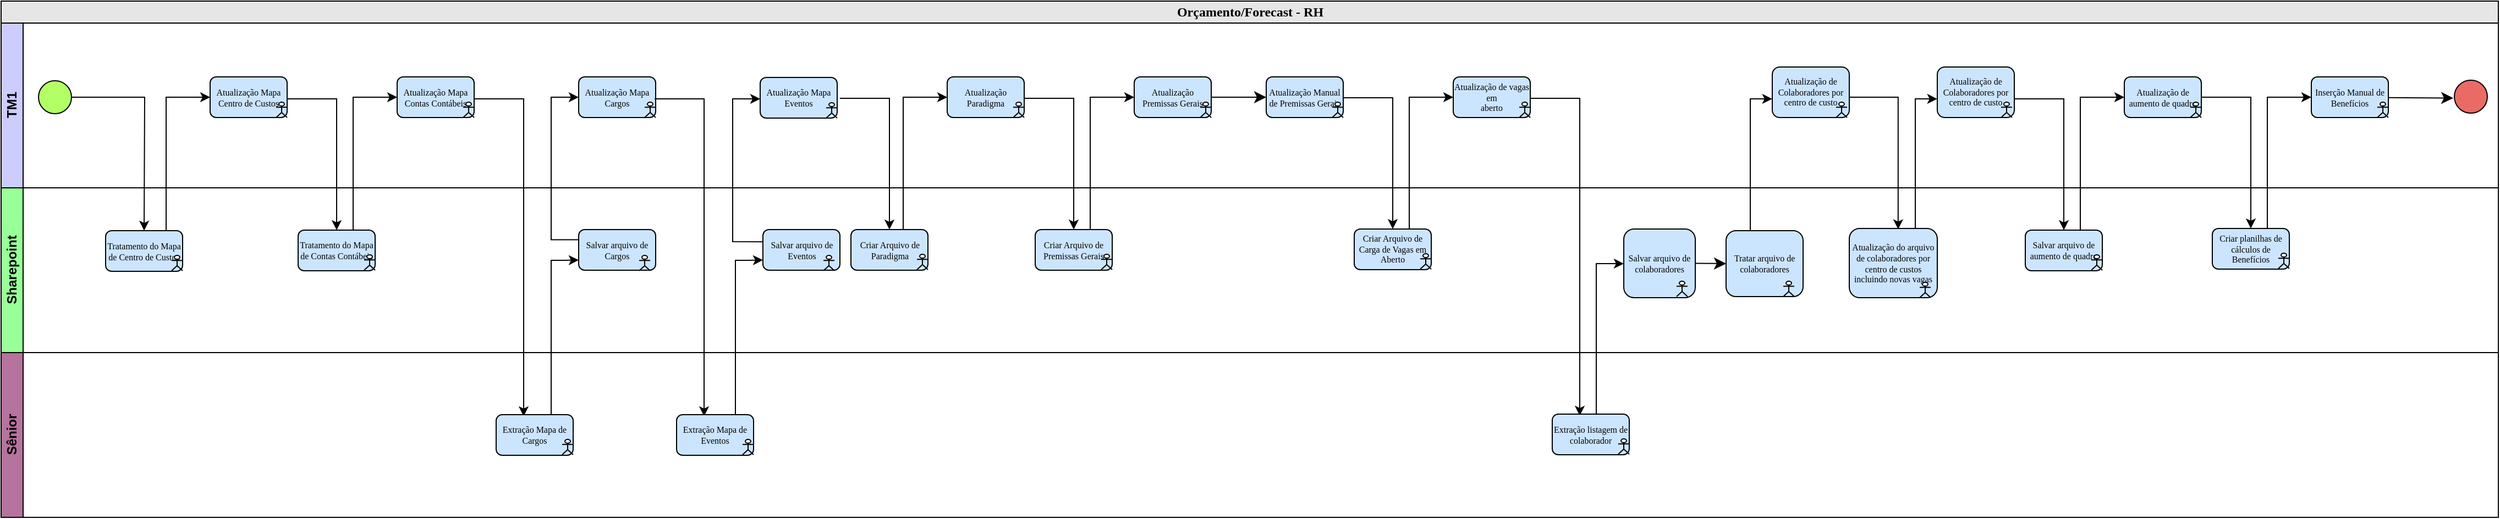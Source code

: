 <mxfile version="26.2.10">
  <diagram name="Página-1" id="zaccTUnuGCBbCXdNSI78">
    <mxGraphModel dx="2780" dy="1325" grid="1" gridSize="10" guides="1" tooltips="1" connect="1" arrows="1" fold="1" page="0" pageScale="1" pageWidth="827" pageHeight="1169" math="0" shadow="0">
      <root>
        <mxCell id="0" />
        <mxCell id="1" parent="0" />
        <object label="&lt;font style=&quot;font-size: 12px&quot;&gt;Orçamento/Forecast - RH&lt;br&gt;&lt;/font&gt;" id="SP4KQLIQNHfuo-DQ70CP-25">
          <mxCell style="swimlane;html=1;childLayout=stackLayout;horizontal=1;startSize=20;horizontalStack=0;rounded=0;shadow=0;labelBackgroundColor=none;strokeWidth=1;fontFamily=Verdana;fontSize=8;align=center;fillColor=#E6E6E6;" vertex="1" parent="1">
            <mxGeometry x="-140" y="1" width="2270" height="470" as="geometry">
              <mxRectangle x="180" y="74" width="230" height="20" as="alternateBounds" />
            </mxGeometry>
          </mxCell>
        </object>
        <mxCell id="SP4KQLIQNHfuo-DQ70CP-27" value="TM1" style="swimlane;html=1;startSize=20;horizontal=0;fillColor=#CCCCFF;" vertex="1" parent="SP4KQLIQNHfuo-DQ70CP-25">
          <mxGeometry y="20" width="2270" height="150" as="geometry">
            <mxRectangle y="170" width="760" height="20" as="alternateBounds" />
          </mxGeometry>
        </mxCell>
        <mxCell id="SP4KQLIQNHfuo-DQ70CP-28" value="" style="ellipse;whiteSpace=wrap;html=1;rounded=0;shadow=0;labelBackgroundColor=none;strokeWidth=1;fontFamily=Verdana;fontSize=8;align=center;fillColor=#B3FF66;" vertex="1" parent="SP4KQLIQNHfuo-DQ70CP-27">
          <mxGeometry x="34" y="52.5" width="30" height="30" as="geometry" />
        </mxCell>
        <mxCell id="SP4KQLIQNHfuo-DQ70CP-33" value="" style="ellipse;whiteSpace=wrap;html=1;rounded=0;shadow=0;labelBackgroundColor=none;strokeWidth=1;fontFamily=Verdana;fontSize=8;align=center;fillColor=#EA6B66;" vertex="1" parent="SP4KQLIQNHfuo-DQ70CP-27">
          <mxGeometry x="2230" y="52" width="30" height="30" as="geometry" />
        </mxCell>
        <mxCell id="SP4KQLIQNHfuo-DQ70CP-72" value="Atualização Mapa Centro de Custos" style="rounded=1;whiteSpace=wrap;html=1;shadow=0;labelBackgroundColor=none;strokeWidth=1;fontFamily=Verdana;fontSize=8;align=center;fillColor=#CCE5FF;" vertex="1" parent="SP4KQLIQNHfuo-DQ70CP-27">
          <mxGeometry x="190" y="49" width="70" height="37" as="geometry" />
        </mxCell>
        <mxCell id="SP4KQLIQNHfuo-DQ70CP-77" value="" style="shape=umlActor;verticalLabelPosition=bottom;verticalAlign=top;html=1;outlineConnect=0;" vertex="1" parent="SP4KQLIQNHfuo-DQ70CP-27">
          <mxGeometry x="250" y="72" width="10" height="14" as="geometry" />
        </mxCell>
        <mxCell id="SP4KQLIQNHfuo-DQ70CP-80" style="edgeStyle=orthogonalEdgeStyle;rounded=0;orthogonalLoop=1;jettySize=auto;html=1;exitX=1;exitY=0.5;exitDx=0;exitDy=0;fontSize=10;entryX=0.5;entryY=0;entryDx=0;entryDy=0;" edge="1" parent="SP4KQLIQNHfuo-DQ70CP-27" target="SP4KQLIQNHfuo-DQ70CP-78">
          <mxGeometry relative="1" as="geometry">
            <mxPoint x="260" y="69" as="sourcePoint" />
            <mxPoint x="326" y="190" as="targetPoint" />
            <Array as="points">
              <mxPoint x="305" y="69" />
            </Array>
          </mxGeometry>
        </mxCell>
        <mxCell id="SP4KQLIQNHfuo-DQ70CP-81" value="Atualização Mapa Contas Contábeis" style="rounded=1;whiteSpace=wrap;html=1;shadow=0;labelBackgroundColor=none;strokeWidth=1;fontFamily=Verdana;fontSize=8;align=center;fillColor=#CCE5FF;" vertex="1" parent="SP4KQLIQNHfuo-DQ70CP-27">
          <mxGeometry x="360" y="49" width="70" height="37" as="geometry" />
        </mxCell>
        <mxCell id="SP4KQLIQNHfuo-DQ70CP-82" value="" style="shape=umlActor;verticalLabelPosition=bottom;verticalAlign=top;html=1;outlineConnect=0;" vertex="1" parent="SP4KQLIQNHfuo-DQ70CP-27">
          <mxGeometry x="420" y="72" width="10" height="14" as="geometry" />
        </mxCell>
        <mxCell id="SP4KQLIQNHfuo-DQ70CP-83" style="edgeStyle=orthogonalEdgeStyle;rounded=0;orthogonalLoop=1;jettySize=auto;html=1;exitX=1;exitY=0.5;exitDx=0;exitDy=0;fontSize=10;entryX=0;entryY=0.5;entryDx=0;entryDy=0;" edge="1" parent="SP4KQLIQNHfuo-DQ70CP-27" target="SP4KQLIQNHfuo-DQ70CP-81">
          <mxGeometry relative="1" as="geometry">
            <mxPoint x="310" y="189" as="sourcePoint" />
            <mxPoint x="376" y="310" as="targetPoint" />
            <Array as="points">
              <mxPoint x="320" y="189" />
              <mxPoint x="320" y="68" />
            </Array>
          </mxGeometry>
        </mxCell>
        <mxCell id="SP4KQLIQNHfuo-DQ70CP-86" style="edgeStyle=orthogonalEdgeStyle;rounded=0;orthogonalLoop=1;jettySize=auto;html=1;exitX=1;exitY=0.5;exitDx=0;exitDy=0;fontSize=10;entryX=0.371;entryY=0.041;entryDx=0;entryDy=0;entryPerimeter=0;" edge="1" parent="SP4KQLIQNHfuo-DQ70CP-27" target="SP4KQLIQNHfuo-DQ70CP-84">
          <mxGeometry relative="1" as="geometry">
            <mxPoint x="430" y="69" as="sourcePoint" />
            <mxPoint x="475" y="189" as="targetPoint" />
            <Array as="points">
              <mxPoint x="475" y="69" />
            </Array>
          </mxGeometry>
        </mxCell>
        <mxCell id="SP4KQLIQNHfuo-DQ70CP-87" value="Atualização Mapa Cargos" style="rounded=1;whiteSpace=wrap;html=1;shadow=0;labelBackgroundColor=none;strokeWidth=1;fontFamily=Verdana;fontSize=8;align=center;fillColor=#CCE5FF;" vertex="1" parent="SP4KQLIQNHfuo-DQ70CP-27">
          <mxGeometry x="525" y="49" width="70" height="37" as="geometry" />
        </mxCell>
        <mxCell id="SP4KQLIQNHfuo-DQ70CP-88" value="" style="shape=umlActor;verticalLabelPosition=bottom;verticalAlign=top;html=1;outlineConnect=0;" vertex="1" parent="SP4KQLIQNHfuo-DQ70CP-27">
          <mxGeometry x="585" y="72" width="10" height="14" as="geometry" />
        </mxCell>
        <mxCell id="SP4KQLIQNHfuo-DQ70CP-94" value="Atualização Mapa Eventos" style="rounded=1;whiteSpace=wrap;html=1;shadow=0;labelBackgroundColor=none;strokeWidth=1;fontFamily=Verdana;fontSize=8;align=center;fillColor=#CCE5FF;" vertex="1" parent="SP4KQLIQNHfuo-DQ70CP-27">
          <mxGeometry x="690" y="49.5" width="70" height="37" as="geometry" />
        </mxCell>
        <mxCell id="SP4KQLIQNHfuo-DQ70CP-95" value="" style="shape=umlActor;verticalLabelPosition=bottom;verticalAlign=top;html=1;outlineConnect=0;" vertex="1" parent="SP4KQLIQNHfuo-DQ70CP-27">
          <mxGeometry x="750" y="72.5" width="10" height="14" as="geometry" />
        </mxCell>
        <mxCell id="SP4KQLIQNHfuo-DQ70CP-102" style="edgeStyle=orthogonalEdgeStyle;rounded=0;orthogonalLoop=1;jettySize=auto;html=1;fontSize=10;entryX=0;entryY=0.5;entryDx=0;entryDy=0;exitX=-0.004;exitY=0.301;exitDx=0;exitDy=0;exitPerimeter=0;" edge="1" parent="SP4KQLIQNHfuo-DQ70CP-27" source="SP4KQLIQNHfuo-DQ70CP-99">
          <mxGeometry relative="1" as="geometry">
            <mxPoint x="690" y="199" as="sourcePoint" />
            <mxPoint x="690" y="69" as="targetPoint" />
            <Array as="points">
              <mxPoint x="690" y="199" />
              <mxPoint x="665" y="199" />
              <mxPoint x="665" y="69" />
            </Array>
          </mxGeometry>
        </mxCell>
        <mxCell id="SP4KQLIQNHfuo-DQ70CP-111" value="Atualização Paradigma" style="rounded=1;whiteSpace=wrap;html=1;shadow=0;labelBackgroundColor=none;strokeWidth=1;fontFamily=Verdana;fontSize=8;align=center;fillColor=#CCE5FF;" vertex="1" parent="SP4KQLIQNHfuo-DQ70CP-27">
          <mxGeometry x="860" y="49" width="70" height="37" as="geometry" />
        </mxCell>
        <mxCell id="SP4KQLIQNHfuo-DQ70CP-112" value="" style="shape=umlActor;verticalLabelPosition=bottom;verticalAlign=top;html=1;outlineConnect=0;" vertex="1" parent="SP4KQLIQNHfuo-DQ70CP-27">
          <mxGeometry x="920" y="72" width="10" height="14" as="geometry" />
        </mxCell>
        <mxCell id="SP4KQLIQNHfuo-DQ70CP-113" style="edgeStyle=orthogonalEdgeStyle;rounded=0;orthogonalLoop=1;jettySize=auto;html=1;exitX=1;exitY=0.5;exitDx=0;exitDy=0;fontSize=10;entryX=0;entryY=0.5;entryDx=0;entryDy=0;" edge="1" parent="SP4KQLIQNHfuo-DQ70CP-27" target="SP4KQLIQNHfuo-DQ70CP-111">
          <mxGeometry relative="1" as="geometry">
            <mxPoint x="810" y="189" as="sourcePoint" />
            <mxPoint x="876" y="310" as="targetPoint" />
            <Array as="points">
              <mxPoint x="820" y="189" />
              <mxPoint x="820" y="68" />
            </Array>
          </mxGeometry>
        </mxCell>
        <mxCell id="SP4KQLIQNHfuo-DQ70CP-117" value="Atualização Premissas Gerais" style="rounded=1;whiteSpace=wrap;html=1;shadow=0;labelBackgroundColor=none;strokeWidth=1;fontFamily=Verdana;fontSize=8;align=center;fillColor=#CCE5FF;" vertex="1" parent="SP4KQLIQNHfuo-DQ70CP-27">
          <mxGeometry x="1030" y="49" width="70" height="37" as="geometry" />
        </mxCell>
        <mxCell id="SP4KQLIQNHfuo-DQ70CP-118" value="" style="shape=umlActor;verticalLabelPosition=bottom;verticalAlign=top;html=1;outlineConnect=0;" vertex="1" parent="SP4KQLIQNHfuo-DQ70CP-27">
          <mxGeometry x="1090" y="72" width="10" height="14" as="geometry" />
        </mxCell>
        <mxCell id="SP4KQLIQNHfuo-DQ70CP-119" style="edgeStyle=orthogonalEdgeStyle;rounded=0;orthogonalLoop=1;jettySize=auto;html=1;exitX=1;exitY=0.5;exitDx=0;exitDy=0;fontSize=10;entryX=0;entryY=0.5;entryDx=0;entryDy=0;" edge="1" parent="SP4KQLIQNHfuo-DQ70CP-27" target="SP4KQLIQNHfuo-DQ70CP-117">
          <mxGeometry relative="1" as="geometry">
            <mxPoint x="980" y="189" as="sourcePoint" />
            <mxPoint x="1046" y="310" as="targetPoint" />
            <Array as="points">
              <mxPoint x="990" y="189" />
              <mxPoint x="990" y="68" />
            </Array>
          </mxGeometry>
        </mxCell>
        <mxCell id="SP4KQLIQNHfuo-DQ70CP-120" value="Atualização Manual de Premissas Gerais" style="rounded=1;whiteSpace=wrap;html=1;shadow=0;labelBackgroundColor=none;strokeWidth=1;fontFamily=Verdana;fontSize=8;align=center;fillColor=#CCE5FF;" vertex="1" parent="SP4KQLIQNHfuo-DQ70CP-27">
          <mxGeometry x="1150" y="49" width="70" height="37" as="geometry" />
        </mxCell>
        <mxCell id="SP4KQLIQNHfuo-DQ70CP-121" value="" style="shape=umlActor;verticalLabelPosition=bottom;verticalAlign=top;html=1;outlineConnect=0;" vertex="1" parent="SP4KQLIQNHfuo-DQ70CP-27">
          <mxGeometry x="1210" y="72" width="10" height="14" as="geometry" />
        </mxCell>
        <mxCell id="SP4KQLIQNHfuo-DQ70CP-124" value="" style="endArrow=classic;html=1;rounded=0;fontSize=12;startSize=8;endSize=8;curved=1;exitX=1;exitY=0.5;exitDx=0;exitDy=0;entryX=0;entryY=0.5;entryDx=0;entryDy=0;" edge="1" parent="SP4KQLIQNHfuo-DQ70CP-27" source="SP4KQLIQNHfuo-DQ70CP-117" target="SP4KQLIQNHfuo-DQ70CP-120">
          <mxGeometry width="50" height="50" relative="1" as="geometry">
            <mxPoint x="1090" y="129" as="sourcePoint" />
            <mxPoint x="1140" y="79" as="targetPoint" />
          </mxGeometry>
        </mxCell>
        <mxCell id="SP4KQLIQNHfuo-DQ70CP-145" value="Atualização de vagas em &lt;br&gt;aberto" style="rounded=1;whiteSpace=wrap;html=1;shadow=0;labelBackgroundColor=none;strokeWidth=1;fontFamily=Verdana;fontSize=8;align=center;fillColor=#CCE5FF;" vertex="1" parent="SP4KQLIQNHfuo-DQ70CP-27">
          <mxGeometry x="1320" y="49" width="70" height="37" as="geometry" />
        </mxCell>
        <mxCell id="SP4KQLIQNHfuo-DQ70CP-146" value="" style="shape=umlActor;verticalLabelPosition=bottom;verticalAlign=top;html=1;outlineConnect=0;" vertex="1" parent="SP4KQLIQNHfuo-DQ70CP-27">
          <mxGeometry x="1380" y="72" width="10" height="14" as="geometry" />
        </mxCell>
        <mxCell id="SP4KQLIQNHfuo-DQ70CP-147" style="edgeStyle=orthogonalEdgeStyle;rounded=0;orthogonalLoop=1;jettySize=auto;html=1;exitX=1;exitY=0.5;exitDx=0;exitDy=0;fontSize=10;entryX=0;entryY=0.5;entryDx=0;entryDy=0;" edge="1" parent="SP4KQLIQNHfuo-DQ70CP-27" target="SP4KQLIQNHfuo-DQ70CP-145">
          <mxGeometry relative="1" as="geometry">
            <mxPoint x="1270" y="189" as="sourcePoint" />
            <mxPoint x="1336" y="310" as="targetPoint" />
            <Array as="points">
              <mxPoint x="1280" y="189" />
              <mxPoint x="1280" y="68" />
            </Array>
          </mxGeometry>
        </mxCell>
        <mxCell id="SP4KQLIQNHfuo-DQ70CP-161" value="Atualização de Colaboradores por centro de custo" style="rounded=1;whiteSpace=wrap;html=1;shadow=0;labelBackgroundColor=none;strokeWidth=1;fontFamily=Verdana;fontSize=8;align=center;fillColor=#CCE5FF;" vertex="1" parent="SP4KQLIQNHfuo-DQ70CP-27">
          <mxGeometry x="1610" y="40" width="70" height="46" as="geometry" />
        </mxCell>
        <mxCell id="SP4KQLIQNHfuo-DQ70CP-162" value="" style="shape=umlActor;verticalLabelPosition=bottom;verticalAlign=top;html=1;outlineConnect=0;" vertex="1" parent="SP4KQLIQNHfuo-DQ70CP-27">
          <mxGeometry x="1668" y="72" width="10" height="14" as="geometry" />
        </mxCell>
        <mxCell id="SP4KQLIQNHfuo-DQ70CP-163" style="edgeStyle=orthogonalEdgeStyle;rounded=0;orthogonalLoop=1;jettySize=auto;html=1;exitX=1;exitY=0.5;exitDx=0;exitDy=0;fontSize=10;entryX=-0.002;entryY=0.633;entryDx=0;entryDy=0;entryPerimeter=0;" edge="1" parent="SP4KQLIQNHfuo-DQ70CP-27" target="SP4KQLIQNHfuo-DQ70CP-161">
          <mxGeometry relative="1" as="geometry">
            <mxPoint x="1580" y="189" as="sourcePoint" />
            <mxPoint x="1600" y="59" as="targetPoint" />
            <Array as="points">
              <mxPoint x="1590" y="189" />
              <mxPoint x="1590" y="69" />
              <mxPoint x="1610" y="69" />
            </Array>
          </mxGeometry>
        </mxCell>
        <mxCell id="SP4KQLIQNHfuo-DQ70CP-167" value="Atualização de Colaboradores por centro de custo" style="rounded=1;whiteSpace=wrap;html=1;shadow=0;labelBackgroundColor=none;strokeWidth=1;fontFamily=Verdana;fontSize=8;align=center;fillColor=#CCE5FF;" vertex="1" parent="SP4KQLIQNHfuo-DQ70CP-27">
          <mxGeometry x="1760" y="40" width="70" height="46" as="geometry" />
        </mxCell>
        <mxCell id="SP4KQLIQNHfuo-DQ70CP-168" value="" style="shape=umlActor;verticalLabelPosition=bottom;verticalAlign=top;html=1;outlineConnect=0;" vertex="1" parent="SP4KQLIQNHfuo-DQ70CP-27">
          <mxGeometry x="1818" y="72" width="10" height="14" as="geometry" />
        </mxCell>
        <mxCell id="SP4KQLIQNHfuo-DQ70CP-169" style="edgeStyle=orthogonalEdgeStyle;rounded=0;orthogonalLoop=1;jettySize=auto;html=1;exitX=1;exitY=0.5;exitDx=0;exitDy=0;fontSize=10;entryX=-0.002;entryY=0.633;entryDx=0;entryDy=0;entryPerimeter=0;" edge="1" parent="SP4KQLIQNHfuo-DQ70CP-27" target="SP4KQLIQNHfuo-DQ70CP-167">
          <mxGeometry relative="1" as="geometry">
            <mxPoint x="1730" y="189" as="sourcePoint" />
            <mxPoint x="1750" y="59" as="targetPoint" />
            <Array as="points">
              <mxPoint x="1740" y="189" />
              <mxPoint x="1740" y="69" />
              <mxPoint x="1760" y="69" />
            </Array>
          </mxGeometry>
        </mxCell>
        <mxCell id="SP4KQLIQNHfuo-DQ70CP-175" value="Atualização de aumento de quadro" style="rounded=1;whiteSpace=wrap;html=1;shadow=0;labelBackgroundColor=none;strokeWidth=1;fontFamily=Verdana;fontSize=8;align=center;fillColor=#CCE5FF;" vertex="1" parent="SP4KQLIQNHfuo-DQ70CP-27">
          <mxGeometry x="1930" y="49" width="70" height="37" as="geometry" />
        </mxCell>
        <mxCell id="SP4KQLIQNHfuo-DQ70CP-176" value="" style="shape=umlActor;verticalLabelPosition=bottom;verticalAlign=top;html=1;outlineConnect=0;" vertex="1" parent="SP4KQLIQNHfuo-DQ70CP-27">
          <mxGeometry x="1990" y="72" width="10" height="14" as="geometry" />
        </mxCell>
        <mxCell id="SP4KQLIQNHfuo-DQ70CP-177" style="edgeStyle=orthogonalEdgeStyle;rounded=0;orthogonalLoop=1;jettySize=auto;html=1;exitX=1;exitY=0.5;exitDx=0;exitDy=0;fontSize=10;entryX=0;entryY=0.5;entryDx=0;entryDy=0;" edge="1" parent="SP4KQLIQNHfuo-DQ70CP-27" target="SP4KQLIQNHfuo-DQ70CP-175">
          <mxGeometry relative="1" as="geometry">
            <mxPoint x="1880" y="189" as="sourcePoint" />
            <mxPoint x="1946" y="310" as="targetPoint" />
            <Array as="points">
              <mxPoint x="1890" y="189" />
              <mxPoint x="1890" y="68" />
            </Array>
          </mxGeometry>
        </mxCell>
        <mxCell id="SP4KQLIQNHfuo-DQ70CP-181" value="Inserção Manual de Benefícios" style="rounded=1;whiteSpace=wrap;html=1;shadow=0;labelBackgroundColor=none;strokeWidth=1;fontFamily=Verdana;fontSize=8;align=center;fillColor=#CCE5FF;" vertex="1" parent="SP4KQLIQNHfuo-DQ70CP-27">
          <mxGeometry x="2100" y="49" width="70" height="37" as="geometry" />
        </mxCell>
        <mxCell id="SP4KQLIQNHfuo-DQ70CP-182" value="" style="shape=umlActor;verticalLabelPosition=bottom;verticalAlign=top;html=1;outlineConnect=0;" vertex="1" parent="SP4KQLIQNHfuo-DQ70CP-27">
          <mxGeometry x="2160" y="72" width="10" height="14" as="geometry" />
        </mxCell>
        <mxCell id="SP4KQLIQNHfuo-DQ70CP-183" style="edgeStyle=orthogonalEdgeStyle;rounded=0;orthogonalLoop=1;jettySize=auto;html=1;exitX=1;exitY=0.5;exitDx=0;exitDy=0;fontSize=10;entryX=0;entryY=0.5;entryDx=0;entryDy=0;" edge="1" parent="SP4KQLIQNHfuo-DQ70CP-27" target="SP4KQLIQNHfuo-DQ70CP-181">
          <mxGeometry relative="1" as="geometry">
            <mxPoint x="2050" y="189" as="sourcePoint" />
            <mxPoint x="2116" y="310" as="targetPoint" />
            <Array as="points">
              <mxPoint x="2060" y="189" />
              <mxPoint x="2060" y="68" />
            </Array>
          </mxGeometry>
        </mxCell>
        <mxCell id="SP4KQLIQNHfuo-DQ70CP-184" value="" style="endArrow=classic;html=1;rounded=0;fontSize=12;startSize=8;endSize=8;curved=1;exitX=1;exitY=0.5;exitDx=0;exitDy=0;entryX=-0.032;entryY=0.542;entryDx=0;entryDy=0;entryPerimeter=0;" edge="1" parent="SP4KQLIQNHfuo-DQ70CP-27" target="SP4KQLIQNHfuo-DQ70CP-33">
          <mxGeometry width="50" height="50" relative="1" as="geometry">
            <mxPoint x="2170" y="67.9" as="sourcePoint" />
            <mxPoint x="2198" y="67.9" as="targetPoint" />
          </mxGeometry>
        </mxCell>
        <mxCell id="SP4KQLIQNHfuo-DQ70CP-51" value="Sharepoi&lt;span style=&quot;background-color: transparent; color: light-dark(rgb(0, 0, 0), rgb(255, 255, 255));&quot;&gt;nt&lt;/span&gt;" style="swimlane;html=1;startSize=20;horizontal=0;fillColor=#99FF99;" vertex="1" parent="SP4KQLIQNHfuo-DQ70CP-25">
          <mxGeometry y="170" width="2270" height="150" as="geometry">
            <mxRectangle y="320" width="760" height="20" as="alternateBounds" />
          </mxGeometry>
        </mxCell>
        <mxCell id="SP4KQLIQNHfuo-DQ70CP-67" value="Tratamento do Mapa de Centro de Custos" style="rounded=1;whiteSpace=wrap;html=1;shadow=0;labelBackgroundColor=none;strokeWidth=1;fontFamily=Verdana;fontSize=8;align=center;fillColor=#CCE5FF;" vertex="1" parent="SP4KQLIQNHfuo-DQ70CP-51">
          <mxGeometry x="95" y="39" width="70" height="37" as="geometry" />
        </mxCell>
        <mxCell id="SP4KQLIQNHfuo-DQ70CP-68" value="" style="shape=umlActor;verticalLabelPosition=bottom;verticalAlign=top;html=1;outlineConnect=0;" vertex="1" parent="SP4KQLIQNHfuo-DQ70CP-51">
          <mxGeometry x="155" y="61.5" width="10" height="14" as="geometry" />
        </mxCell>
        <mxCell id="SP4KQLIQNHfuo-DQ70CP-76" style="edgeStyle=orthogonalEdgeStyle;rounded=0;orthogonalLoop=1;jettySize=auto;html=1;exitX=1;exitY=0.5;exitDx=0;exitDy=0;fontSize=10;entryX=0;entryY=0.5;entryDx=0;entryDy=0;" edge="1" parent="SP4KQLIQNHfuo-DQ70CP-51" target="SP4KQLIQNHfuo-DQ70CP-72">
          <mxGeometry relative="1" as="geometry">
            <mxPoint x="140" y="39" as="sourcePoint" />
            <mxPoint x="206" y="160" as="targetPoint" />
            <Array as="points">
              <mxPoint x="150" y="39" />
              <mxPoint x="150" y="-82" />
            </Array>
          </mxGeometry>
        </mxCell>
        <mxCell id="SP4KQLIQNHfuo-DQ70CP-78" value="Tratamento do Mapa de Contas Contábeis" style="rounded=1;whiteSpace=wrap;html=1;shadow=0;labelBackgroundColor=none;strokeWidth=1;fontFamily=Verdana;fontSize=8;align=center;fillColor=#CCE5FF;" vertex="1" parent="SP4KQLIQNHfuo-DQ70CP-51">
          <mxGeometry x="270" y="38.5" width="70" height="37" as="geometry" />
        </mxCell>
        <mxCell id="SP4KQLIQNHfuo-DQ70CP-79" value="" style="shape=umlActor;verticalLabelPosition=bottom;verticalAlign=top;html=1;outlineConnect=0;" vertex="1" parent="SP4KQLIQNHfuo-DQ70CP-51">
          <mxGeometry x="330" y="61" width="10" height="14" as="geometry" />
        </mxCell>
        <mxCell id="SP4KQLIQNHfuo-DQ70CP-96" value="Salvar arquivo de Cargos" style="rounded=1;whiteSpace=wrap;html=1;shadow=0;labelBackgroundColor=none;strokeWidth=1;fontFamily=Verdana;fontSize=8;align=center;fillColor=#CCE5FF;" vertex="1" parent="SP4KQLIQNHfuo-DQ70CP-51">
          <mxGeometry x="525" y="38" width="70" height="37" as="geometry" />
        </mxCell>
        <mxCell id="SP4KQLIQNHfuo-DQ70CP-97" value="" style="shape=umlActor;verticalLabelPosition=bottom;verticalAlign=top;html=1;outlineConnect=0;" vertex="1" parent="SP4KQLIQNHfuo-DQ70CP-51">
          <mxGeometry x="580" y="61.5" width="10" height="14" as="geometry" />
        </mxCell>
        <mxCell id="SP4KQLIQNHfuo-DQ70CP-99" value="Salvar arquivo de Eventos" style="rounded=1;whiteSpace=wrap;html=1;shadow=0;labelBackgroundColor=none;strokeWidth=1;fontFamily=Verdana;fontSize=8;align=center;fillColor=#CCE5FF;" vertex="1" parent="SP4KQLIQNHfuo-DQ70CP-51">
          <mxGeometry x="692.5" y="38" width="70" height="37" as="geometry" />
        </mxCell>
        <mxCell id="SP4KQLIQNHfuo-DQ70CP-100" value="" style="shape=umlActor;verticalLabelPosition=bottom;verticalAlign=top;html=1;outlineConnect=0;" vertex="1" parent="SP4KQLIQNHfuo-DQ70CP-51">
          <mxGeometry x="747.5" y="61.5" width="10" height="14" as="geometry" />
        </mxCell>
        <mxCell id="SP4KQLIQNHfuo-DQ70CP-101" style="edgeStyle=orthogonalEdgeStyle;rounded=0;orthogonalLoop=1;jettySize=auto;html=1;exitX=0.75;exitY=0;exitDx=0;exitDy=0;fontSize=10;entryX=0;entryY=0.75;entryDx=0;entryDy=0;" edge="1" parent="SP4KQLIQNHfuo-DQ70CP-51" target="SP4KQLIQNHfuo-DQ70CP-99">
          <mxGeometry relative="1" as="geometry">
            <mxPoint x="670.5" y="207" as="sourcePoint" />
            <mxPoint x="687.5" y="60" as="targetPoint" />
            <Array as="points">
              <mxPoint x="667.5" y="207" />
              <mxPoint x="667.5" y="66" />
              <mxPoint x="677.5" y="66" />
            </Array>
          </mxGeometry>
        </mxCell>
        <mxCell id="SP4KQLIQNHfuo-DQ70CP-108" style="edgeStyle=orthogonalEdgeStyle;rounded=0;orthogonalLoop=1;jettySize=auto;html=1;exitX=1;exitY=0.5;exitDx=0;exitDy=0;fontSize=10;entryX=0.5;entryY=0;entryDx=0;entryDy=0;" edge="1" parent="SP4KQLIQNHfuo-DQ70CP-51" target="SP4KQLIQNHfuo-DQ70CP-109">
          <mxGeometry relative="1" as="geometry">
            <mxPoint x="762.5" y="-81.5" as="sourcePoint" />
            <mxPoint x="828.5" y="39.5" as="targetPoint" />
            <Array as="points">
              <mxPoint x="807.5" y="-81.5" />
            </Array>
          </mxGeometry>
        </mxCell>
        <mxCell id="SP4KQLIQNHfuo-DQ70CP-109" value="Criar Arquivo de Paradigma" style="rounded=1;whiteSpace=wrap;html=1;shadow=0;labelBackgroundColor=none;strokeWidth=1;fontFamily=Verdana;fontSize=8;align=center;fillColor=#CCE5FF;" vertex="1" parent="SP4KQLIQNHfuo-DQ70CP-51">
          <mxGeometry x="772.5" y="38" width="70" height="37" as="geometry" />
        </mxCell>
        <mxCell id="SP4KQLIQNHfuo-DQ70CP-110" value="" style="shape=umlActor;verticalLabelPosition=bottom;verticalAlign=top;html=1;outlineConnect=0;" vertex="1" parent="SP4KQLIQNHfuo-DQ70CP-51">
          <mxGeometry x="832.5" y="60.5" width="10" height="14" as="geometry" />
        </mxCell>
        <mxCell id="SP4KQLIQNHfuo-DQ70CP-114" style="edgeStyle=orthogonalEdgeStyle;rounded=0;orthogonalLoop=1;jettySize=auto;html=1;exitX=1;exitY=0.5;exitDx=0;exitDy=0;fontSize=10;entryX=0.5;entryY=0;entryDx=0;entryDy=0;" edge="1" parent="SP4KQLIQNHfuo-DQ70CP-51" target="SP4KQLIQNHfuo-DQ70CP-115">
          <mxGeometry relative="1" as="geometry">
            <mxPoint x="930" y="-81.5" as="sourcePoint" />
            <mxPoint x="996" y="39.5" as="targetPoint" />
            <Array as="points">
              <mxPoint x="975" y="-81.5" />
            </Array>
          </mxGeometry>
        </mxCell>
        <mxCell id="SP4KQLIQNHfuo-DQ70CP-115" value="Criar Arquivo de Premissas Gerais" style="rounded=1;whiteSpace=wrap;html=1;shadow=0;labelBackgroundColor=none;strokeWidth=1;fontFamily=Verdana;fontSize=8;align=center;fillColor=#CCE5FF;" vertex="1" parent="SP4KQLIQNHfuo-DQ70CP-51">
          <mxGeometry x="940" y="38" width="70" height="37" as="geometry" />
        </mxCell>
        <mxCell id="SP4KQLIQNHfuo-DQ70CP-116" value="" style="shape=umlActor;verticalLabelPosition=bottom;verticalAlign=top;html=1;outlineConnect=0;" vertex="1" parent="SP4KQLIQNHfuo-DQ70CP-51">
          <mxGeometry x="1000" y="60.5" width="10" height="14" as="geometry" />
        </mxCell>
        <mxCell id="SP4KQLIQNHfuo-DQ70CP-142" style="edgeStyle=orthogonalEdgeStyle;rounded=0;orthogonalLoop=1;jettySize=auto;html=1;exitX=1;exitY=0.5;exitDx=0;exitDy=0;fontSize=10;entryX=0.5;entryY=0;entryDx=0;entryDy=0;" edge="1" parent="SP4KQLIQNHfuo-DQ70CP-51" target="SP4KQLIQNHfuo-DQ70CP-143">
          <mxGeometry relative="1" as="geometry">
            <mxPoint x="1220" y="-82" as="sourcePoint" />
            <mxPoint x="1286" y="39" as="targetPoint" />
            <Array as="points">
              <mxPoint x="1265" y="-82" />
            </Array>
          </mxGeometry>
        </mxCell>
        <mxCell id="SP4KQLIQNHfuo-DQ70CP-143" value="Criar Arquivo de Carga de Vagas em Aberto" style="rounded=1;whiteSpace=wrap;html=1;shadow=0;labelBackgroundColor=none;strokeWidth=1;fontFamily=Verdana;fontSize=8;align=center;fillColor=#CCE5FF;" vertex="1" parent="SP4KQLIQNHfuo-DQ70CP-51">
          <mxGeometry x="1230" y="37.5" width="70" height="37" as="geometry" />
        </mxCell>
        <mxCell id="SP4KQLIQNHfuo-DQ70CP-144" value="" style="shape=umlActor;verticalLabelPosition=bottom;verticalAlign=top;html=1;outlineConnect=0;" vertex="1" parent="SP4KQLIQNHfuo-DQ70CP-51">
          <mxGeometry x="1290" y="60" width="10" height="14" as="geometry" />
        </mxCell>
        <mxCell id="SP4KQLIQNHfuo-DQ70CP-151" value="Salvar arquivo de colaboradores" style="rounded=1;whiteSpace=wrap;html=1;shadow=0;labelBackgroundColor=none;strokeWidth=1;fontFamily=Verdana;fontSize=8;align=center;fillColor=#CCE5FF;" vertex="1" parent="SP4KQLIQNHfuo-DQ70CP-51">
          <mxGeometry x="1475.02" y="37.5" width="64.98" height="62.5" as="geometry" />
        </mxCell>
        <mxCell id="SP4KQLIQNHfuo-DQ70CP-152" value="" style="shape=umlActor;verticalLabelPosition=bottom;verticalAlign=top;html=1;outlineConnect=0;" vertex="1" parent="SP4KQLIQNHfuo-DQ70CP-51">
          <mxGeometry x="1523" y="85" width="10" height="14" as="geometry" />
        </mxCell>
        <mxCell id="SP4KQLIQNHfuo-DQ70CP-153" style="edgeStyle=orthogonalEdgeStyle;rounded=0;orthogonalLoop=1;jettySize=auto;html=1;exitX=0.75;exitY=0;exitDx=0;exitDy=0;fontSize=10;" edge="1" parent="SP4KQLIQNHfuo-DQ70CP-51">
          <mxGeometry relative="1" as="geometry">
            <mxPoint x="1453.02" y="206.5" as="sourcePoint" />
            <mxPoint x="1475" y="69" as="targetPoint" />
            <Array as="points">
              <mxPoint x="1450" y="207" />
              <mxPoint x="1450" y="69" />
              <mxPoint x="1475" y="69" />
            </Array>
          </mxGeometry>
        </mxCell>
        <mxCell id="SP4KQLIQNHfuo-DQ70CP-156" value="Tratar arquivo de colaboradores" style="rounded=1;whiteSpace=wrap;html=1;shadow=0;labelBackgroundColor=none;strokeWidth=1;fontFamily=Verdana;fontSize=8;align=center;fillColor=#CCE5FF;" vertex="1" parent="SP4KQLIQNHfuo-DQ70CP-51">
          <mxGeometry x="1568" y="39" width="70" height="60" as="geometry" />
        </mxCell>
        <mxCell id="SP4KQLIQNHfuo-DQ70CP-157" value="" style="shape=umlActor;verticalLabelPosition=bottom;verticalAlign=top;html=1;outlineConnect=0;" vertex="1" parent="SP4KQLIQNHfuo-DQ70CP-51">
          <mxGeometry x="1620" y="85" width="10" height="14" as="geometry" />
        </mxCell>
        <mxCell id="SP4KQLIQNHfuo-DQ70CP-158" value="" style="endArrow=classic;html=1;rounded=0;fontSize=12;startSize=8;endSize=8;curved=1;exitX=1;exitY=0.5;exitDx=0;exitDy=0;entryX=0;entryY=0.5;entryDx=0;entryDy=0;" edge="1" parent="SP4KQLIQNHfuo-DQ70CP-51" source="SP4KQLIQNHfuo-DQ70CP-151" target="SP4KQLIQNHfuo-DQ70CP-156">
          <mxGeometry width="50" height="50" relative="1" as="geometry">
            <mxPoint x="1530" y="39" as="sourcePoint" />
            <mxPoint x="1580" y="-11" as="targetPoint" />
          </mxGeometry>
        </mxCell>
        <mxCell id="SP4KQLIQNHfuo-DQ70CP-164" style="edgeStyle=orthogonalEdgeStyle;rounded=0;orthogonalLoop=1;jettySize=auto;html=1;exitX=1;exitY=0.5;exitDx=0;exitDy=0;fontSize=10;entryX=0.555;entryY=0.011;entryDx=0;entryDy=0;entryPerimeter=0;" edge="1" parent="SP4KQLIQNHfuo-DQ70CP-51" target="SP4KQLIQNHfuo-DQ70CP-165">
          <mxGeometry relative="1" as="geometry">
            <mxPoint x="1680" y="-82.5" as="sourcePoint" />
            <mxPoint x="1746" y="38.5" as="targetPoint" />
            <Array as="points">
              <mxPoint x="1724" y="-82" />
            </Array>
          </mxGeometry>
        </mxCell>
        <mxCell id="SP4KQLIQNHfuo-DQ70CP-165" value="Atualização do arquivo de colaboradores por centro de custos incluindo novas vagas" style="rounded=1;whiteSpace=wrap;html=1;shadow=0;labelBackgroundColor=none;strokeWidth=1;fontFamily=Verdana;fontSize=8;align=center;fillColor=#CCE5FF;" vertex="1" parent="SP4KQLIQNHfuo-DQ70CP-51">
          <mxGeometry x="1680" y="37" width="80" height="63" as="geometry" />
        </mxCell>
        <mxCell id="SP4KQLIQNHfuo-DQ70CP-166" value="" style="shape=umlActor;verticalLabelPosition=bottom;verticalAlign=top;html=1;outlineConnect=0;" vertex="1" parent="SP4KQLIQNHfuo-DQ70CP-51">
          <mxGeometry x="1744" y="86" width="10" height="14" as="geometry" />
        </mxCell>
        <mxCell id="SP4KQLIQNHfuo-DQ70CP-170" style="edgeStyle=orthogonalEdgeStyle;rounded=0;orthogonalLoop=1;jettySize=auto;html=1;exitX=1;exitY=0.5;exitDx=0;exitDy=0;fontSize=10;entryX=0.5;entryY=0;entryDx=0;entryDy=0;" edge="1" parent="SP4KQLIQNHfuo-DQ70CP-51" target="SP4KQLIQNHfuo-DQ70CP-171">
          <mxGeometry relative="1" as="geometry">
            <mxPoint x="1830" y="-81" as="sourcePoint" />
            <mxPoint x="1896" y="40" as="targetPoint" />
            <Array as="points">
              <mxPoint x="1875" y="-81" />
            </Array>
          </mxGeometry>
        </mxCell>
        <mxCell id="SP4KQLIQNHfuo-DQ70CP-171" value="Salvar arquivo de aumento de quadro" style="rounded=1;whiteSpace=wrap;html=1;shadow=0;labelBackgroundColor=none;strokeWidth=1;fontFamily=Verdana;fontSize=8;align=center;fillColor=#CCE5FF;" vertex="1" parent="SP4KQLIQNHfuo-DQ70CP-51">
          <mxGeometry x="1840" y="38.5" width="70" height="37" as="geometry" />
        </mxCell>
        <mxCell id="SP4KQLIQNHfuo-DQ70CP-172" value="" style="shape=umlActor;verticalLabelPosition=bottom;verticalAlign=top;html=1;outlineConnect=0;" vertex="1" parent="SP4KQLIQNHfuo-DQ70CP-51">
          <mxGeometry x="1900" y="61" width="10" height="14" as="geometry" />
        </mxCell>
        <mxCell id="SP4KQLIQNHfuo-DQ70CP-178" style="edgeStyle=orthogonalEdgeStyle;rounded=0;orthogonalLoop=1;jettySize=auto;html=1;exitX=1;exitY=0.5;exitDx=0;exitDy=0;fontSize=10;entryX=0.5;entryY=0;entryDx=0;entryDy=0;" edge="1" parent="SP4KQLIQNHfuo-DQ70CP-51" target="SP4KQLIQNHfuo-DQ70CP-179">
          <mxGeometry relative="1" as="geometry">
            <mxPoint x="2000" y="-82.5" as="sourcePoint" />
            <mxPoint x="2066" y="38.5" as="targetPoint" />
            <Array as="points">
              <mxPoint x="2045" y="-82.5" />
            </Array>
          </mxGeometry>
        </mxCell>
        <mxCell id="SP4KQLIQNHfuo-DQ70CP-179" value="Criar planilhas de cálculos de Benefícios" style="rounded=1;whiteSpace=wrap;html=1;shadow=0;labelBackgroundColor=none;strokeWidth=1;fontFamily=Verdana;fontSize=8;align=center;fillColor=#CCE5FF;" vertex="1" parent="SP4KQLIQNHfuo-DQ70CP-51">
          <mxGeometry x="2010" y="37" width="70" height="37" as="geometry" />
        </mxCell>
        <mxCell id="SP4KQLIQNHfuo-DQ70CP-180" value="" style="shape=umlActor;verticalLabelPosition=bottom;verticalAlign=top;html=1;outlineConnect=0;" vertex="1" parent="SP4KQLIQNHfuo-DQ70CP-51">
          <mxGeometry x="2070" y="59.5" width="10" height="14" as="geometry" />
        </mxCell>
        <mxCell id="SP4KQLIQNHfuo-DQ70CP-53" value="Sênior" style="swimlane;html=1;startSize=20;horizontal=0;fillColor=#B5739D;" vertex="1" parent="SP4KQLIQNHfuo-DQ70CP-25">
          <mxGeometry y="320" width="2270" height="150" as="geometry">
            <mxRectangle y="320" width="760" height="20" as="alternateBounds" />
          </mxGeometry>
        </mxCell>
        <mxCell id="SP4KQLIQNHfuo-DQ70CP-84" value="Extração Mapa de Cargos" style="rounded=1;whiteSpace=wrap;html=1;shadow=0;labelBackgroundColor=none;strokeWidth=1;fontFamily=Verdana;fontSize=8;align=center;fillColor=#CCE5FF;" vertex="1" parent="SP4KQLIQNHfuo-DQ70CP-53">
          <mxGeometry x="450" y="56.5" width="70" height="37" as="geometry" />
        </mxCell>
        <mxCell id="SP4KQLIQNHfuo-DQ70CP-85" value="" style="shape=umlActor;verticalLabelPosition=bottom;verticalAlign=top;html=1;outlineConnect=0;" vertex="1" parent="SP4KQLIQNHfuo-DQ70CP-53">
          <mxGeometry x="510" y="79" width="10" height="14" as="geometry" />
        </mxCell>
        <mxCell id="SP4KQLIQNHfuo-DQ70CP-90" style="edgeStyle=orthogonalEdgeStyle;rounded=0;orthogonalLoop=1;jettySize=auto;html=1;exitX=1;exitY=0.5;exitDx=0;exitDy=0;fontSize=10;entryX=0.371;entryY=0.041;entryDx=0;entryDy=0;entryPerimeter=0;" edge="1" parent="SP4KQLIQNHfuo-DQ70CP-53" target="SP4KQLIQNHfuo-DQ70CP-91">
          <mxGeometry relative="1" as="geometry">
            <mxPoint x="594" y="-231" as="sourcePoint" />
            <mxPoint x="639" y="-111" as="targetPoint" />
            <Array as="points">
              <mxPoint x="639" y="-231" />
            </Array>
          </mxGeometry>
        </mxCell>
        <mxCell id="SP4KQLIQNHfuo-DQ70CP-91" value="Extração Mapa de Eventos" style="rounded=1;whiteSpace=wrap;html=1;shadow=0;labelBackgroundColor=none;strokeWidth=1;fontFamily=Verdana;fontSize=8;align=center;fillColor=#CCE5FF;" vertex="1" parent="SP4KQLIQNHfuo-DQ70CP-53">
          <mxGeometry x="614" y="56.5" width="70" height="37" as="geometry" />
        </mxCell>
        <mxCell id="SP4KQLIQNHfuo-DQ70CP-92" value="" style="shape=umlActor;verticalLabelPosition=bottom;verticalAlign=top;html=1;outlineConnect=0;" vertex="1" parent="SP4KQLIQNHfuo-DQ70CP-53">
          <mxGeometry x="674" y="79" width="10" height="14" as="geometry" />
        </mxCell>
        <mxCell id="SP4KQLIQNHfuo-DQ70CP-148" style="edgeStyle=orthogonalEdgeStyle;rounded=0;orthogonalLoop=1;jettySize=auto;html=1;exitX=1;exitY=0.5;exitDx=0;exitDy=0;fontSize=10;entryX=0.371;entryY=0.041;entryDx=0;entryDy=0;entryPerimeter=0;" edge="1" parent="SP4KQLIQNHfuo-DQ70CP-53" target="SP4KQLIQNHfuo-DQ70CP-149">
          <mxGeometry relative="1" as="geometry">
            <mxPoint x="1390" y="-231.5" as="sourcePoint" />
            <mxPoint x="1435" y="-111.5" as="targetPoint" />
            <Array as="points">
              <mxPoint x="1435" y="-231.5" />
            </Array>
          </mxGeometry>
        </mxCell>
        <mxCell id="SP4KQLIQNHfuo-DQ70CP-149" value="Extração listagem de colaborador" style="rounded=1;whiteSpace=wrap;html=1;shadow=0;labelBackgroundColor=none;strokeWidth=1;fontFamily=Verdana;fontSize=8;align=center;fillColor=#CCE5FF;" vertex="1" parent="SP4KQLIQNHfuo-DQ70CP-53">
          <mxGeometry x="1410" y="56" width="70" height="37" as="geometry" />
        </mxCell>
        <mxCell id="SP4KQLIQNHfuo-DQ70CP-150" value="" style="shape=umlActor;verticalLabelPosition=bottom;verticalAlign=top;html=1;outlineConnect=0;" vertex="1" parent="SP4KQLIQNHfuo-DQ70CP-53">
          <mxGeometry x="1470" y="78.5" width="10" height="14" as="geometry" />
        </mxCell>
        <mxCell id="SP4KQLIQNHfuo-DQ70CP-65" style="edgeStyle=orthogonalEdgeStyle;rounded=0;orthogonalLoop=1;jettySize=auto;html=1;exitX=1;exitY=0.5;exitDx=0;exitDy=0;fontSize=10;" edge="1" parent="SP4KQLIQNHfuo-DQ70CP-25" source="SP4KQLIQNHfuo-DQ70CP-28">
          <mxGeometry relative="1" as="geometry">
            <mxPoint x="100" y="287" as="sourcePoint" />
            <mxPoint x="130" y="209" as="targetPoint" />
          </mxGeometry>
        </mxCell>
        <mxCell id="SP4KQLIQNHfuo-DQ70CP-89" style="edgeStyle=orthogonalEdgeStyle;rounded=0;orthogonalLoop=1;jettySize=auto;html=1;exitX=0;exitY=0.25;exitDx=0;exitDy=0;fontSize=10;entryX=0;entryY=0.5;entryDx=0;entryDy=0;" edge="1" parent="SP4KQLIQNHfuo-DQ70CP-25" target="SP4KQLIQNHfuo-DQ70CP-87" source="SP4KQLIQNHfuo-DQ70CP-96">
          <mxGeometry relative="1" as="geometry">
            <mxPoint x="475" y="209" as="sourcePoint" />
            <mxPoint x="541" y="330" as="targetPoint" />
            <Array as="points">
              <mxPoint x="500" y="218" />
              <mxPoint x="500" y="88" />
            </Array>
          </mxGeometry>
        </mxCell>
        <mxCell id="SP4KQLIQNHfuo-DQ70CP-98" style="edgeStyle=orthogonalEdgeStyle;rounded=0;orthogonalLoop=1;jettySize=auto;html=1;exitX=0.75;exitY=0;exitDx=0;exitDy=0;fontSize=10;entryX=0;entryY=0.75;entryDx=0;entryDy=0;" edge="1" parent="SP4KQLIQNHfuo-DQ70CP-25" source="SP4KQLIQNHfuo-DQ70CP-84" target="SP4KQLIQNHfuo-DQ70CP-96">
          <mxGeometry relative="1" as="geometry">
            <mxPoint x="480" y="519" as="sourcePoint" />
            <mxPoint x="520" y="230" as="targetPoint" />
            <Array as="points">
              <mxPoint x="500" y="377" />
              <mxPoint x="500" y="236" />
              <mxPoint x="510" y="236" />
            </Array>
          </mxGeometry>
        </mxCell>
      </root>
    </mxGraphModel>
  </diagram>
</mxfile>
